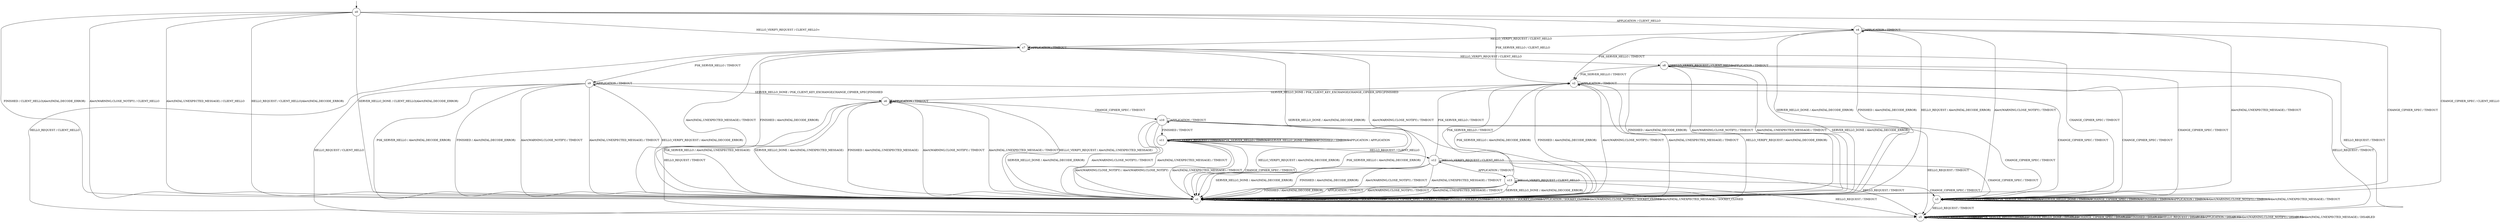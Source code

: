 digraph g {

	s0 [shape="circle" label="s0"];
	s1 [shape="circle" label="s1"];
	s2 [shape="circle" label="s2"];
	s3 [shape="circle" label="s3"];
	s4 [shape="circle" label="s4"];
	s5 [shape="circle" label="s5"];
	s6 [shape="circle" label="s6"];
	s7 [shape="circle" label="s7"];
	s8 [shape="circle" label="s8"];
	s9 [shape="circle" label="s9"];
	s10 [shape="circle" label="s10"];
	s11 [shape="circle" label="s11"];
	s12 [shape="circle" label="s12"];
	s13 [shape="circle" label="s13"];
	s0 -> s7 [label="HELLO_VERIFY_REQUEST / CLIENT_HELLO+"];
	s0 -> s2 [label="PSK_SERVER_HELLO / CLIENT_HELLO"];
	s0 -> s1 [label="SERVER_HELLO_DONE / CLIENT_HELLO|Alert(FATAL,DECODE_ERROR)"];
	s0 -> s3 [label="CHANGE_CIPHER_SPEC / CLIENT_HELLO"];
	s0 -> s1 [label="FINISHED / CLIENT_HELLO|Alert(FATAL,DECODE_ERROR)"];
	s0 -> s1 [label="HELLO_REQUEST / CLIENT_HELLO|Alert(FATAL,DECODE_ERROR)"];
	s0 -> s4 [label="APPLICATION / CLIENT_HELLO"];
	s0 -> s1 [label="Alert(WARNING,CLOSE_NOTIFY) / CLIENT_HELLO"];
	s0 -> s1 [label="Alert(FATAL,UNEXPECTED_MESSAGE) / CLIENT_HELLO"];
	s1 -> s1 [label="HELLO_VERIFY_REQUEST / SOCKET_CLOSED"];
	s1 -> s1 [label="PSK_SERVER_HELLO / SOCKET_CLOSED"];
	s1 -> s1 [label="SERVER_HELLO_DONE / SOCKET_CLOSED"];
	s1 -> s1 [label="CHANGE_CIPHER_SPEC / SOCKET_CLOSED"];
	s1 -> s1 [label="FINISHED / SOCKET_CLOSED"];
	s1 -> s1 [label="HELLO_REQUEST / SOCKET_CLOSED"];
	s1 -> s1 [label="APPLICATION / SOCKET_CLOSED"];
	s1 -> s1 [label="Alert(WARNING,CLOSE_NOTIFY) / SOCKET_CLOSED"];
	s1 -> s1 [label="Alert(FATAL,UNEXPECTED_MESSAGE) / SOCKET_CLOSED"];
	s2 -> s1 [label="HELLO_VERIFY_REQUEST / Alert(FATAL,DECODE_ERROR)"];
	s2 -> s1 [label="PSK_SERVER_HELLO / Alert(FATAL,DECODE_ERROR)"];
	s2 -> s6 [label="SERVER_HELLO_DONE / PSK_CLIENT_KEY_EXCHANGE|CHANGE_CIPHER_SPEC|FINISHED"];
	s2 -> s3 [label="CHANGE_CIPHER_SPEC / TIMEOUT"];
	s2 -> s1 [label="FINISHED / Alert(FATAL,DECODE_ERROR)"];
	s2 -> s5 [label="HELLO_REQUEST / TIMEOUT"];
	s2 -> s2 [label="APPLICATION / TIMEOUT"];
	s2 -> s1 [label="Alert(WARNING,CLOSE_NOTIFY) / TIMEOUT"];
	s2 -> s1 [label="Alert(FATAL,UNEXPECTED_MESSAGE) / TIMEOUT"];
	s3 -> s3 [label="HELLO_VERIFY_REQUEST / TIMEOUT"];
	s3 -> s3 [label="PSK_SERVER_HELLO / TIMEOUT"];
	s3 -> s3 [label="SERVER_HELLO_DONE / TIMEOUT"];
	s3 -> s3 [label="CHANGE_CIPHER_SPEC / TIMEOUT"];
	s3 -> s3 [label="FINISHED / TIMEOUT"];
	s3 -> s5 [label="HELLO_REQUEST / TIMEOUT"];
	s3 -> s3 [label="APPLICATION / TIMEOUT"];
	s3 -> s3 [label="Alert(WARNING,CLOSE_NOTIFY) / TIMEOUT"];
	s3 -> s3 [label="Alert(FATAL,UNEXPECTED_MESSAGE) / TIMEOUT"];
	s4 -> s7 [label="HELLO_VERIFY_REQUEST / CLIENT_HELLO"];
	s4 -> s2 [label="PSK_SERVER_HELLO / TIMEOUT"];
	s4 -> s1 [label="SERVER_HELLO_DONE / Alert(FATAL,DECODE_ERROR)"];
	s4 -> s3 [label="CHANGE_CIPHER_SPEC / TIMEOUT"];
	s4 -> s1 [label="FINISHED / Alert(FATAL,DECODE_ERROR)"];
	s4 -> s1 [label="HELLO_REQUEST / Alert(FATAL,DECODE_ERROR)"];
	s4 -> s4 [label="APPLICATION / TIMEOUT"];
	s4 -> s1 [label="Alert(WARNING,CLOSE_NOTIFY) / TIMEOUT"];
	s4 -> s1 [label="Alert(FATAL,UNEXPECTED_MESSAGE) / TIMEOUT"];
	s5 -> s5 [label="HELLO_VERIFY_REQUEST / DISABLED"];
	s5 -> s5 [label="PSK_SERVER_HELLO / DISABLED"];
	s5 -> s5 [label="SERVER_HELLO_DONE / DISABLED"];
	s5 -> s5 [label="CHANGE_CIPHER_SPEC / DISABLED"];
	s5 -> s5 [label="FINISHED / DISABLED"];
	s5 -> s5 [label="HELLO_REQUEST / DISABLED"];
	s5 -> s5 [label="APPLICATION / DISABLED"];
	s5 -> s5 [label="Alert(WARNING,CLOSE_NOTIFY) / DISABLED"];
	s5 -> s5 [label="Alert(FATAL,UNEXPECTED_MESSAGE) / DISABLED"];
	s6 -> s1 [label="HELLO_VERIFY_REQUEST / Alert(FATAL,UNEXPECTED_MESSAGE)"];
	s6 -> s1 [label="PSK_SERVER_HELLO / Alert(FATAL,UNEXPECTED_MESSAGE)"];
	s6 -> s1 [label="SERVER_HELLO_DONE / Alert(FATAL,UNEXPECTED_MESSAGE)"];
	s6 -> s10 [label="CHANGE_CIPHER_SPEC / TIMEOUT"];
	s6 -> s1 [label="FINISHED / Alert(FATAL,UNEXPECTED_MESSAGE)"];
	s6 -> s5 [label="HELLO_REQUEST / TIMEOUT"];
	s6 -> s6 [label="APPLICATION / TIMEOUT"];
	s6 -> s1 [label="Alert(WARNING,CLOSE_NOTIFY) / TIMEOUT"];
	s6 -> s1 [label="Alert(FATAL,UNEXPECTED_MESSAGE) / TIMEOUT"];
	s7 -> s8 [label="HELLO_VERIFY_REQUEST / CLIENT_HELLO"];
	s7 -> s9 [label="PSK_SERVER_HELLO / TIMEOUT"];
	s7 -> s1 [label="SERVER_HELLO_DONE / Alert(FATAL,DECODE_ERROR)"];
	s7 -> s3 [label="CHANGE_CIPHER_SPEC / TIMEOUT"];
	s7 -> s1 [label="FINISHED / Alert(FATAL,DECODE_ERROR)"];
	s7 -> s5 [label="HELLO_REQUEST / CLIENT_HELLO"];
	s7 -> s7 [label="APPLICATION / TIMEOUT"];
	s7 -> s1 [label="Alert(WARNING,CLOSE_NOTIFY) / TIMEOUT"];
	s7 -> s1 [label="Alert(FATAL,UNEXPECTED_MESSAGE) / TIMEOUT"];
	s8 -> s8 [label="HELLO_VERIFY_REQUEST / CLIENT_HELLO"];
	s8 -> s2 [label="PSK_SERVER_HELLO / TIMEOUT"];
	s8 -> s1 [label="SERVER_HELLO_DONE / Alert(FATAL,DECODE_ERROR)"];
	s8 -> s3 [label="CHANGE_CIPHER_SPEC / TIMEOUT"];
	s8 -> s1 [label="FINISHED / Alert(FATAL,DECODE_ERROR)"];
	s8 -> s5 [label="HELLO_REQUEST / TIMEOUT"];
	s8 -> s8 [label="APPLICATION / TIMEOUT"];
	s8 -> s1 [label="Alert(WARNING,CLOSE_NOTIFY) / TIMEOUT"];
	s8 -> s1 [label="Alert(FATAL,UNEXPECTED_MESSAGE) / TIMEOUT"];
	s9 -> s1 [label="HELLO_VERIFY_REQUEST / Alert(FATAL,DECODE_ERROR)"];
	s9 -> s1 [label="PSK_SERVER_HELLO / Alert(FATAL,DECODE_ERROR)"];
	s9 -> s6 [label="SERVER_HELLO_DONE / PSK_CLIENT_KEY_EXCHANGE|CHANGE_CIPHER_SPEC|FINISHED"];
	s9 -> s3 [label="CHANGE_CIPHER_SPEC / TIMEOUT"];
	s9 -> s1 [label="FINISHED / Alert(FATAL,DECODE_ERROR)"];
	s9 -> s5 [label="HELLO_REQUEST / CLIENT_HELLO"];
	s9 -> s9 [label="APPLICATION / TIMEOUT"];
	s9 -> s1 [label="Alert(WARNING,CLOSE_NOTIFY) / TIMEOUT"];
	s9 -> s1 [label="Alert(FATAL,UNEXPECTED_MESSAGE) / TIMEOUT"];
	s10 -> s1 [label="HELLO_VERIFY_REQUEST / Alert(FATAL,DECODE_ERROR)"];
	s10 -> s1 [label="PSK_SERVER_HELLO / Alert(FATAL,DECODE_ERROR)"];
	s10 -> s1 [label="SERVER_HELLO_DONE / Alert(FATAL,DECODE_ERROR)"];
	s10 -> s3 [label="CHANGE_CIPHER_SPEC / TIMEOUT"];
	s10 -> s11 [label="FINISHED / TIMEOUT"];
	s10 -> s5 [label="HELLO_REQUEST / TIMEOUT"];
	s10 -> s10 [label="APPLICATION / TIMEOUT"];
	s10 -> s1 [label="Alert(WARNING,CLOSE_NOTIFY) / TIMEOUT"];
	s10 -> s1 [label="Alert(FATAL,UNEXPECTED_MESSAGE) / TIMEOUT"];
	s11 -> s11 [label="HELLO_VERIFY_REQUEST / TIMEOUT"];
	s11 -> s11 [label="PSK_SERVER_HELLO / TIMEOUT"];
	s11 -> s11 [label="SERVER_HELLO_DONE / TIMEOUT"];
	s11 -> s1 [label="CHANGE_CIPHER_SPEC / TIMEOUT"];
	s11 -> s11 [label="FINISHED / TIMEOUT"];
	s11 -> s12 [label="HELLO_REQUEST / CLIENT_HELLO"];
	s11 -> s11 [label="APPLICATION / APPLICATION"];
	s11 -> s1 [label="Alert(WARNING,CLOSE_NOTIFY) / Alert(WARNING,CLOSE_NOTIFY)"];
	s11 -> s1 [label="Alert(FATAL,UNEXPECTED_MESSAGE) / TIMEOUT"];
	s12 -> s12 [label="HELLO_VERIFY_REQUEST / CLIENT_HELLO"];
	s12 -> s2 [label="PSK_SERVER_HELLO / TIMEOUT"];
	s12 -> s1 [label="SERVER_HELLO_DONE / Alert(FATAL,DECODE_ERROR)"];
	s12 -> s3 [label="CHANGE_CIPHER_SPEC / TIMEOUT"];
	s12 -> s1 [label="FINISHED / Alert(FATAL,DECODE_ERROR)"];
	s12 -> s5 [label="HELLO_REQUEST / TIMEOUT"];
	s12 -> s13 [label="APPLICATION / TIMEOUT"];
	s12 -> s1 [label="Alert(WARNING,CLOSE_NOTIFY) / TIMEOUT"];
	s12 -> s1 [label="Alert(FATAL,UNEXPECTED_MESSAGE) / TIMEOUT"];
	s13 -> s13 [label="HELLO_VERIFY_REQUEST / CLIENT_HELLO"];
	s13 -> s2 [label="PSK_SERVER_HELLO / TIMEOUT"];
	s13 -> s1 [label="SERVER_HELLO_DONE / Alert(FATAL,DECODE_ERROR)"];
	s13 -> s3 [label="CHANGE_CIPHER_SPEC / TIMEOUT"];
	s13 -> s1 [label="FINISHED / Alert(FATAL,DECODE_ERROR)"];
	s13 -> s5 [label="HELLO_REQUEST / TIMEOUT"];
	s13 -> s1 [label="APPLICATION / TIMEOUT"];
	s13 -> s1 [label="Alert(WARNING,CLOSE_NOTIFY) / TIMEOUT"];
	s13 -> s1 [label="Alert(FATAL,UNEXPECTED_MESSAGE) / TIMEOUT"];

__start0 [label="" shape="none" width="0" height="0"];
__start0 -> s0;

}
